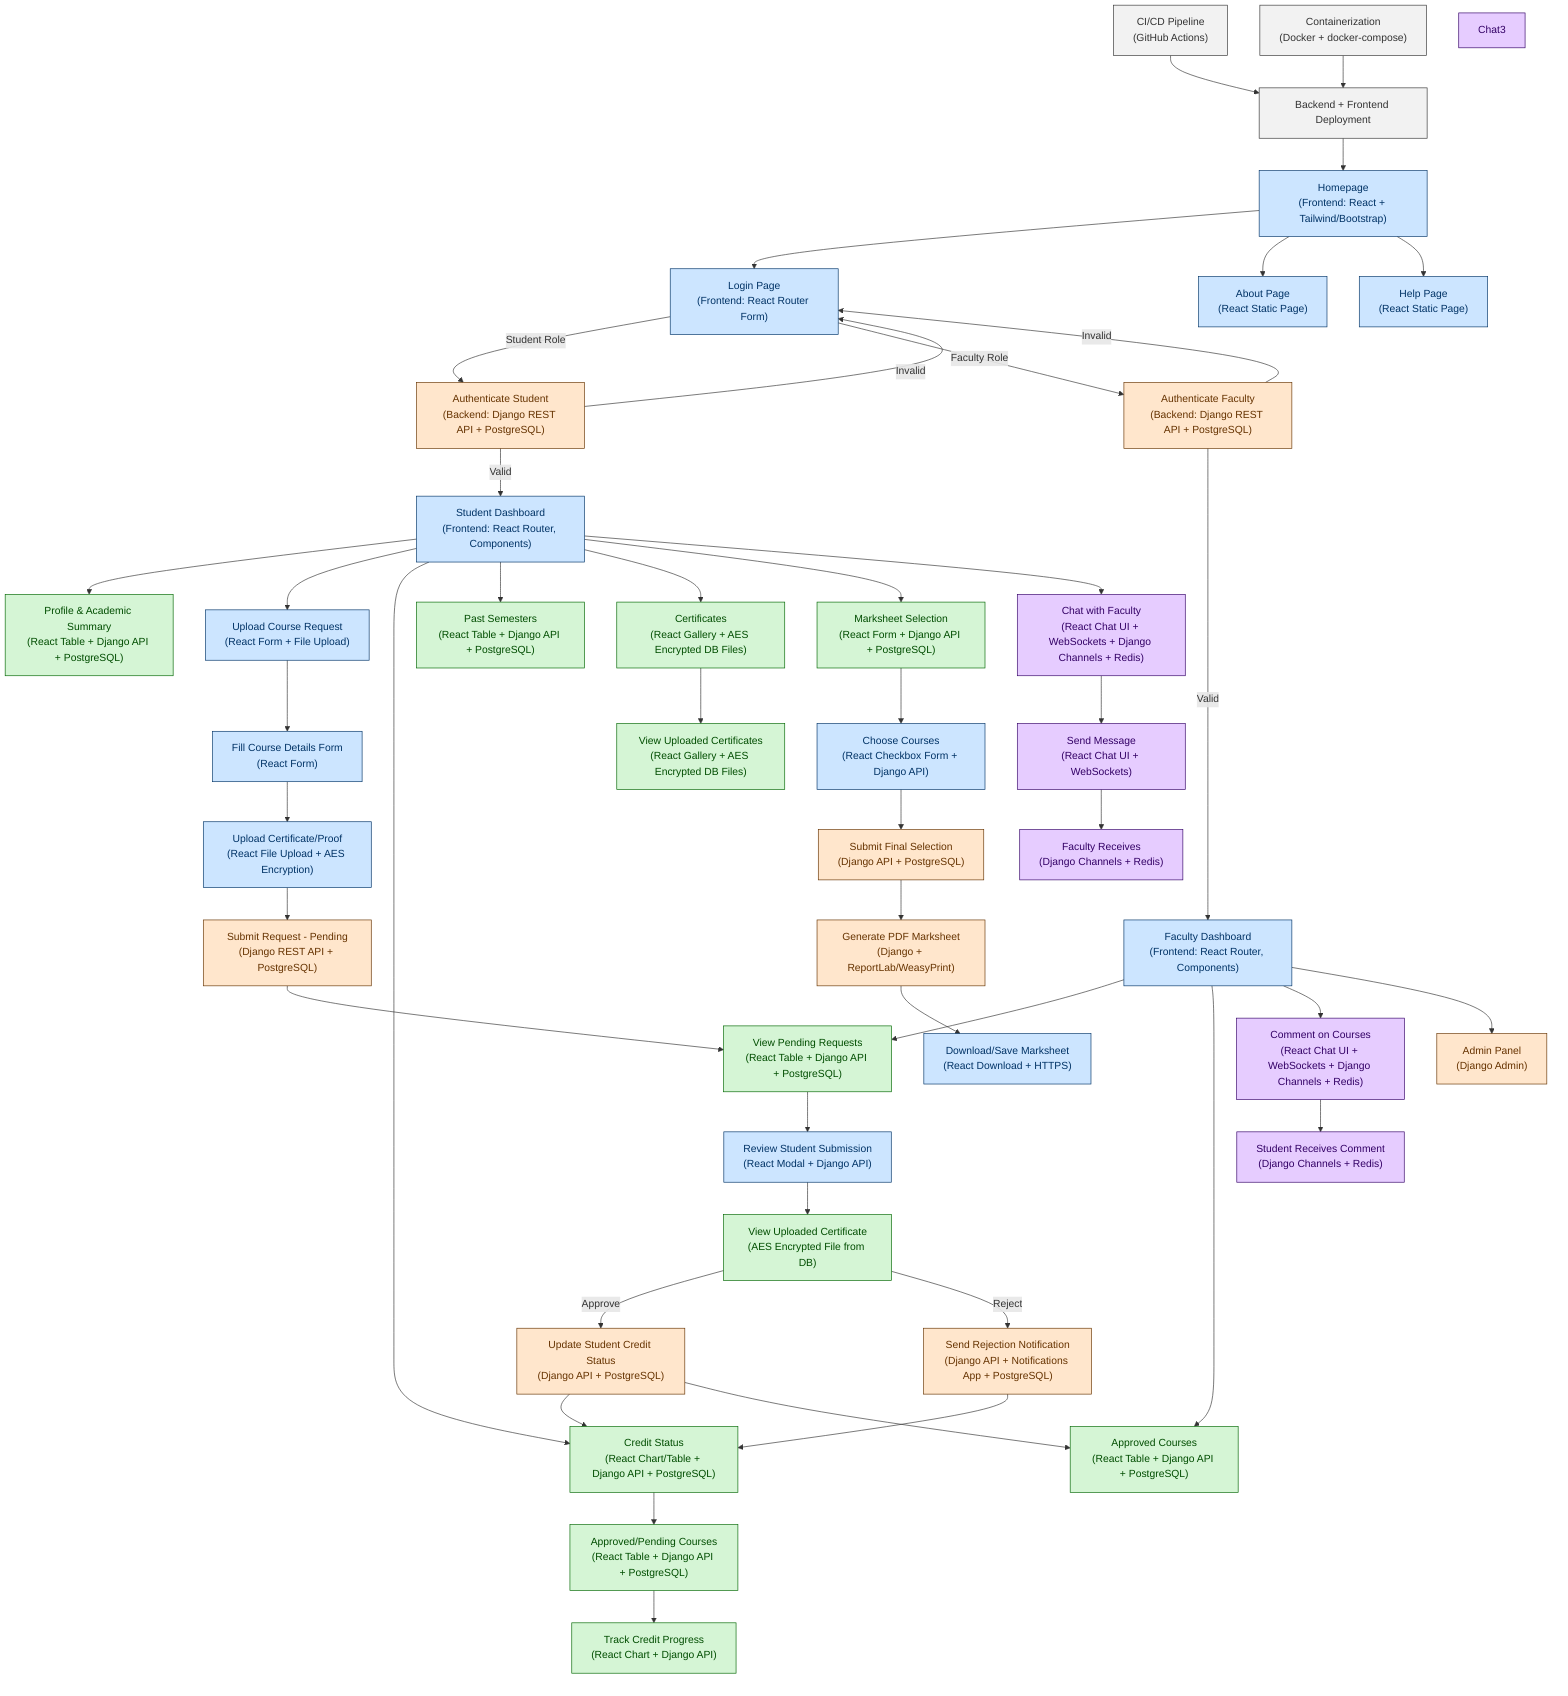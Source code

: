 flowchart TD
    A["Homepage<br>(Frontend: React + Tailwind/Bootstrap)"] --> B["Login Page<br>(Frontend: React Router Form)"] & AB["About Page<br>(React Static Page)"] & AH["Help Page<br>(React Static Page)"]
    B -- Student Role --> C["Authenticate Student<br>(Backend: Django REST API + PostgreSQL)"]
    B -- Faculty Role --> D["Authenticate Faculty<br>(Backend: Django REST API + PostgreSQL)"]
    C -- Valid --> S1["Student Dashboard<br>(Frontend: React Router, Components)"]
    C -- Invalid --> B
    D -- Valid --> F1["Faculty Dashboard<br>(Frontend: React Router, Components)"]
    D -- Invalid --> B
    S1 --> S2["Profile &amp; Academic Summary<br>(React Table + Django API + PostgreSQL)"] & S3["Upload Course Request<br>(React Form + File Upload)"] & S4["Credit Status<br>(React Chart/Table + Django API + PostgreSQL)"] & S5["Past Semesters<br>(React Table + Django API + PostgreSQL)"] & S6["Certificates<br>(React Gallery + AES Encrypted DB Files)"] & S7["Marksheet Selection<br>(React Form + Django API + PostgreSQL)"] & S8["Chat with Faculty<br>(React Chat UI + WebSockets + Django Channels + Redis)"]
    S3 --> SC1["Fill Course Details Form<br>(React Form)"]
    SC1 --> SC2["Upload Certificate/Proof<br>(React File Upload + AES Encryption)"]
    SC2 --> SC3["Submit Request - Pending<br>(Django REST API + PostgreSQL)"]
    SC3 --> F2["View Pending Requests<br>(React Table + Django API + PostgreSQL)"]
    F1 --> F2 & F3["Approved Courses<br>(React Table + Django API + PostgreSQL)"] & F4["Comment on Courses<br>(React Chat UI + WebSockets + Django Channels + Redis)"] & F5["Admin Panel<br>(Django Admin)"]
    F2 --> FR1["Review Student Submission<br>(React Modal + Django API)"]
    FR1 --> FR2["View Uploaded Certificate<br>(AES Encrypted File from DB)"]
    FR2 -- Approve --> FR3["Update Student Credit Status<br>(Django API + PostgreSQL)"]
    FR2 -- Reject --> FR4["Send Rejection Notification<br>(Django API + Notifications App + PostgreSQL)"]
    FR3 --> S4 & F3
    FR4 --> S4
    S4 --> S4a["Approved/Pending Courses<br>(React Table + Django API + PostgreSQL)"]
    S4a --> S4b["Track Credit Progress<br>(React Chart + Django API)"]
    S6 --> S6a["View Uploaded Certificates<br>(React Gallery + AES Encrypted DB Files)"]
    S7 --> S7a["Choose Courses<br>(React Checkbox Form + Django API)"]
    S7a --> S7b["Submit Final Selection<br>(Django API + PostgreSQL)"]
    S7b --> S9["Generate PDF Marksheet<br>(Django + ReportLab/WeasyPrint)"]
    S9 --> S10["Download/Save Marksheet<br>(React Download + HTTPS)"]
    S8 --> Chat1["Send Message<br>(React Chat UI + WebSockets)"]
    Chat1 --> Chat2["Faculty Receives<br>(Django Channels + Redis)"]
    F4 --> Chat4["Student Receives Comment<br>(Django Channels + Redis)"]
    INFRA["CI/CD Pipeline<br>(GitHub Actions)"] --> BEALL["Backend + Frontend Deployment"]
    DOCK["Containerization<br>(Docker + docker-compose)"] --> BEALL
    BEALL --> A

     A:::frontend
     B:::frontend
     AB:::frontend
     AH:::frontend
     C:::backend
     D:::backend
     S1:::frontend
     F1:::frontend
     S2:::database
     S3:::frontend
     S4:::database
     S5:::database
     S6:::database
     S7:::database
     S8:::chat
     SC1:::frontend
     SC2:::frontend
     SC3:::backend
     F2:::database
     F2:::database
     F3:::database
     F4:::chat
     F5:::backend
     FR1:::frontend
     FR2:::database
     FR3:::backend
     FR4:::backend
     S4a:::database
     S4b:::database
     S6a:::database
     S7a:::frontend
     S7b:::backend
     S9:::backend
     S10:::frontend
     Chat1:::chat
     Chat2:::chat
     Chat3:::chat
     Chat4:::chat
     INFRA:::infra
     BEALL:::infra
     DOCK:::infra
    classDef frontend fill:#cce5ff,stroke:#003366,stroke-width:1px,color:#003366
    classDef backend fill:#ffe6cc,stroke:#663300,stroke-width:1px,color:#663300
    classDef database fill:#d5f5d5,stroke:#006600,stroke-width:1px,color:#004d00
    classDef chat fill:#e6ccff,stroke:#330066,stroke-width:1px,color:#330066
    classDef infra fill:#f2f2f2,stroke:#333,stroke-width:1px,color:#333